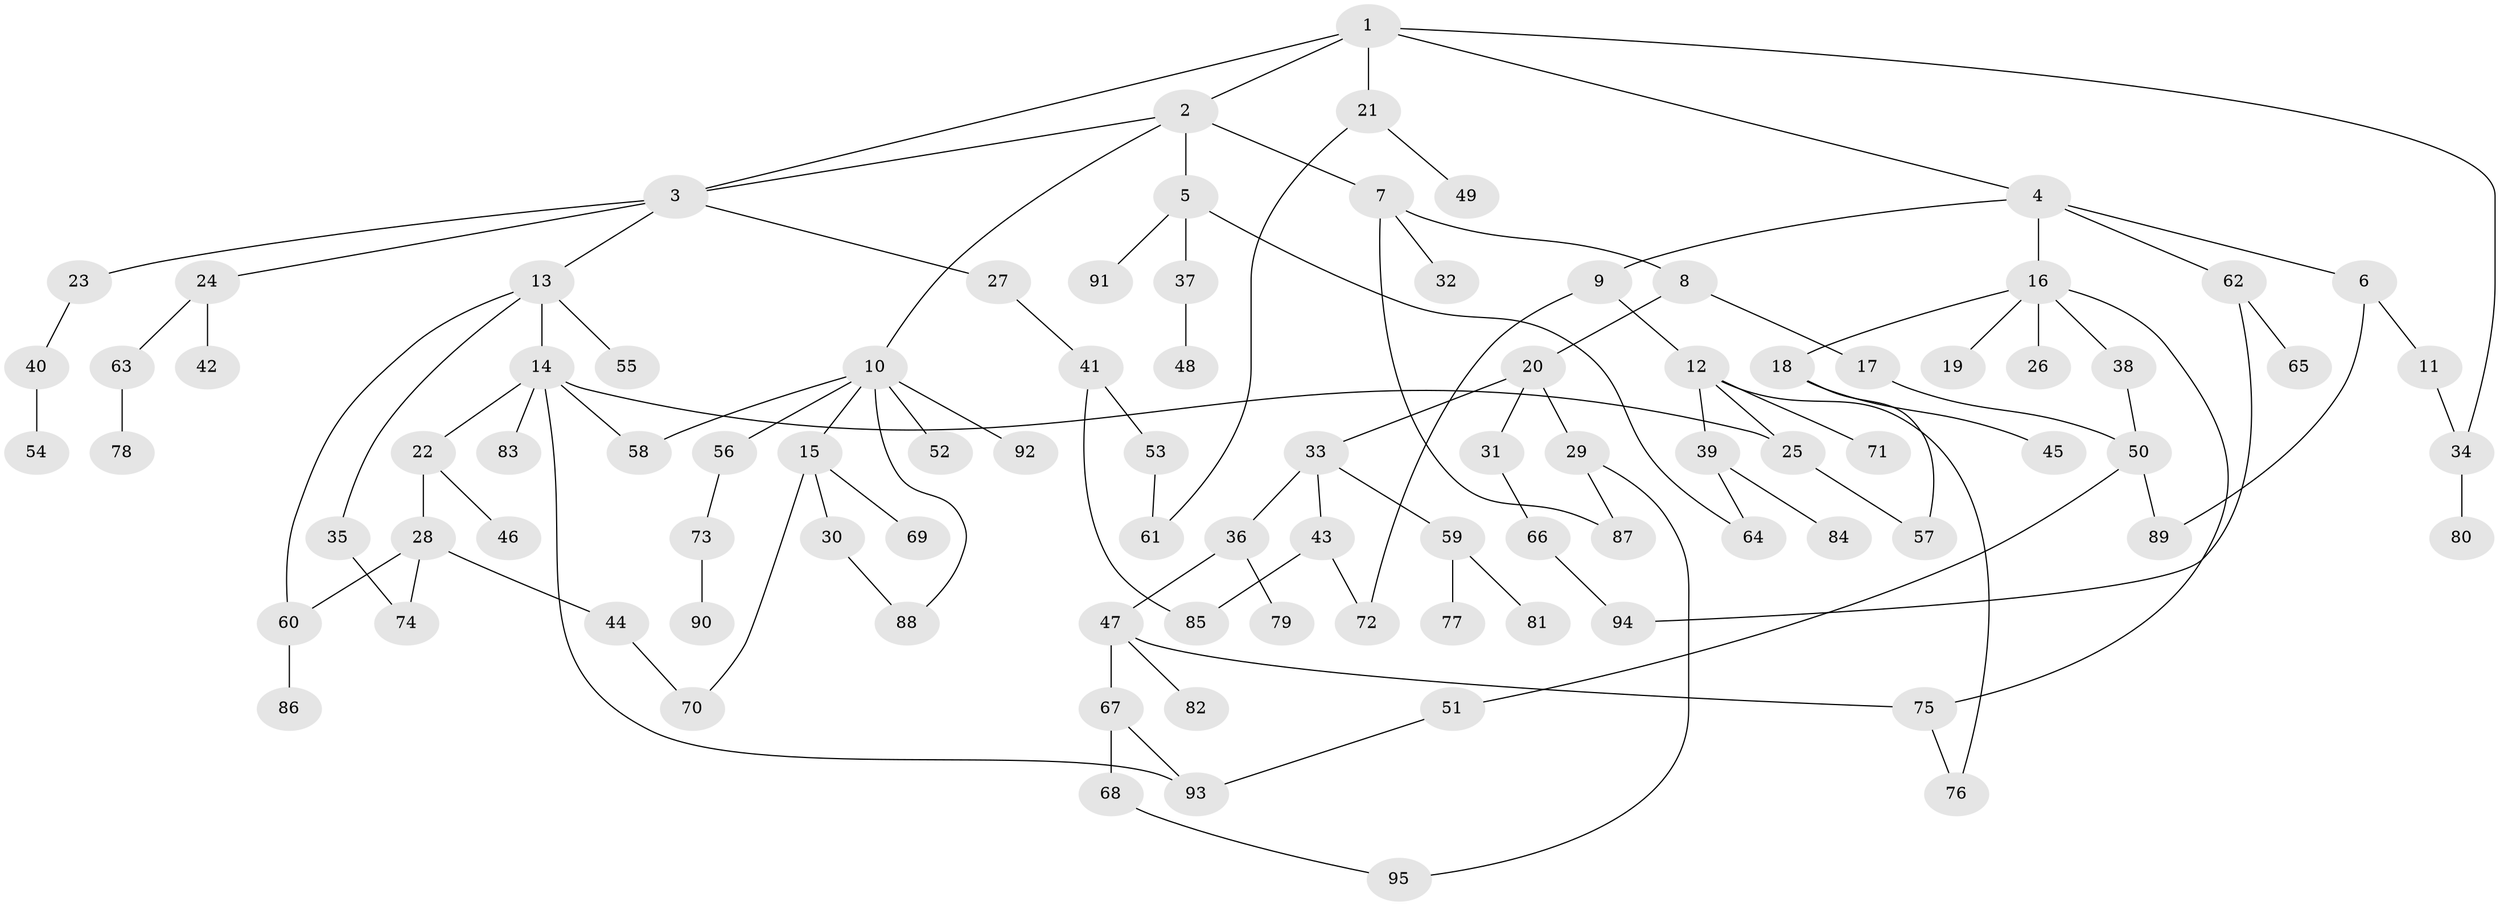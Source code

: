 // Generated by graph-tools (version 1.1) at 2025/10/02/27/25 16:10:54]
// undirected, 95 vertices, 116 edges
graph export_dot {
graph [start="1"]
  node [color=gray90,style=filled];
  1;
  2;
  3;
  4;
  5;
  6;
  7;
  8;
  9;
  10;
  11;
  12;
  13;
  14;
  15;
  16;
  17;
  18;
  19;
  20;
  21;
  22;
  23;
  24;
  25;
  26;
  27;
  28;
  29;
  30;
  31;
  32;
  33;
  34;
  35;
  36;
  37;
  38;
  39;
  40;
  41;
  42;
  43;
  44;
  45;
  46;
  47;
  48;
  49;
  50;
  51;
  52;
  53;
  54;
  55;
  56;
  57;
  58;
  59;
  60;
  61;
  62;
  63;
  64;
  65;
  66;
  67;
  68;
  69;
  70;
  71;
  72;
  73;
  74;
  75;
  76;
  77;
  78;
  79;
  80;
  81;
  82;
  83;
  84;
  85;
  86;
  87;
  88;
  89;
  90;
  91;
  92;
  93;
  94;
  95;
  1 -- 2;
  1 -- 3;
  1 -- 4;
  1 -- 21;
  1 -- 34;
  2 -- 5;
  2 -- 7;
  2 -- 10;
  2 -- 3;
  3 -- 13;
  3 -- 23;
  3 -- 24;
  3 -- 27;
  4 -- 6;
  4 -- 9;
  4 -- 16;
  4 -- 62;
  5 -- 37;
  5 -- 91;
  5 -- 64;
  6 -- 11;
  6 -- 89;
  7 -- 8;
  7 -- 32;
  7 -- 87;
  8 -- 17;
  8 -- 20;
  9 -- 12;
  9 -- 72;
  10 -- 15;
  10 -- 52;
  10 -- 56;
  10 -- 88;
  10 -- 92;
  10 -- 58;
  11 -- 34;
  12 -- 25;
  12 -- 39;
  12 -- 71;
  12 -- 76;
  13 -- 14;
  13 -- 35;
  13 -- 55;
  13 -- 60;
  14 -- 22;
  14 -- 58;
  14 -- 83;
  14 -- 25;
  14 -- 93;
  15 -- 30;
  15 -- 69;
  15 -- 70;
  16 -- 18;
  16 -- 19;
  16 -- 26;
  16 -- 38;
  16 -- 75;
  17 -- 50;
  18 -- 45;
  18 -- 57;
  20 -- 29;
  20 -- 31;
  20 -- 33;
  21 -- 49;
  21 -- 61;
  22 -- 28;
  22 -- 46;
  23 -- 40;
  24 -- 42;
  24 -- 63;
  25 -- 57;
  27 -- 41;
  28 -- 44;
  28 -- 74;
  28 -- 60;
  29 -- 95;
  29 -- 87;
  30 -- 88;
  31 -- 66;
  33 -- 36;
  33 -- 43;
  33 -- 59;
  34 -- 80;
  35 -- 74;
  36 -- 47;
  36 -- 79;
  37 -- 48;
  38 -- 50;
  39 -- 64;
  39 -- 84;
  40 -- 54;
  41 -- 53;
  41 -- 85;
  43 -- 85;
  43 -- 72;
  44 -- 70;
  47 -- 67;
  47 -- 82;
  47 -- 75;
  50 -- 51;
  50 -- 89;
  51 -- 93;
  53 -- 61;
  56 -- 73;
  59 -- 77;
  59 -- 81;
  60 -- 86;
  62 -- 65;
  62 -- 94;
  63 -- 78;
  66 -- 94;
  67 -- 68;
  67 -- 93;
  68 -- 95;
  73 -- 90;
  75 -- 76;
}
